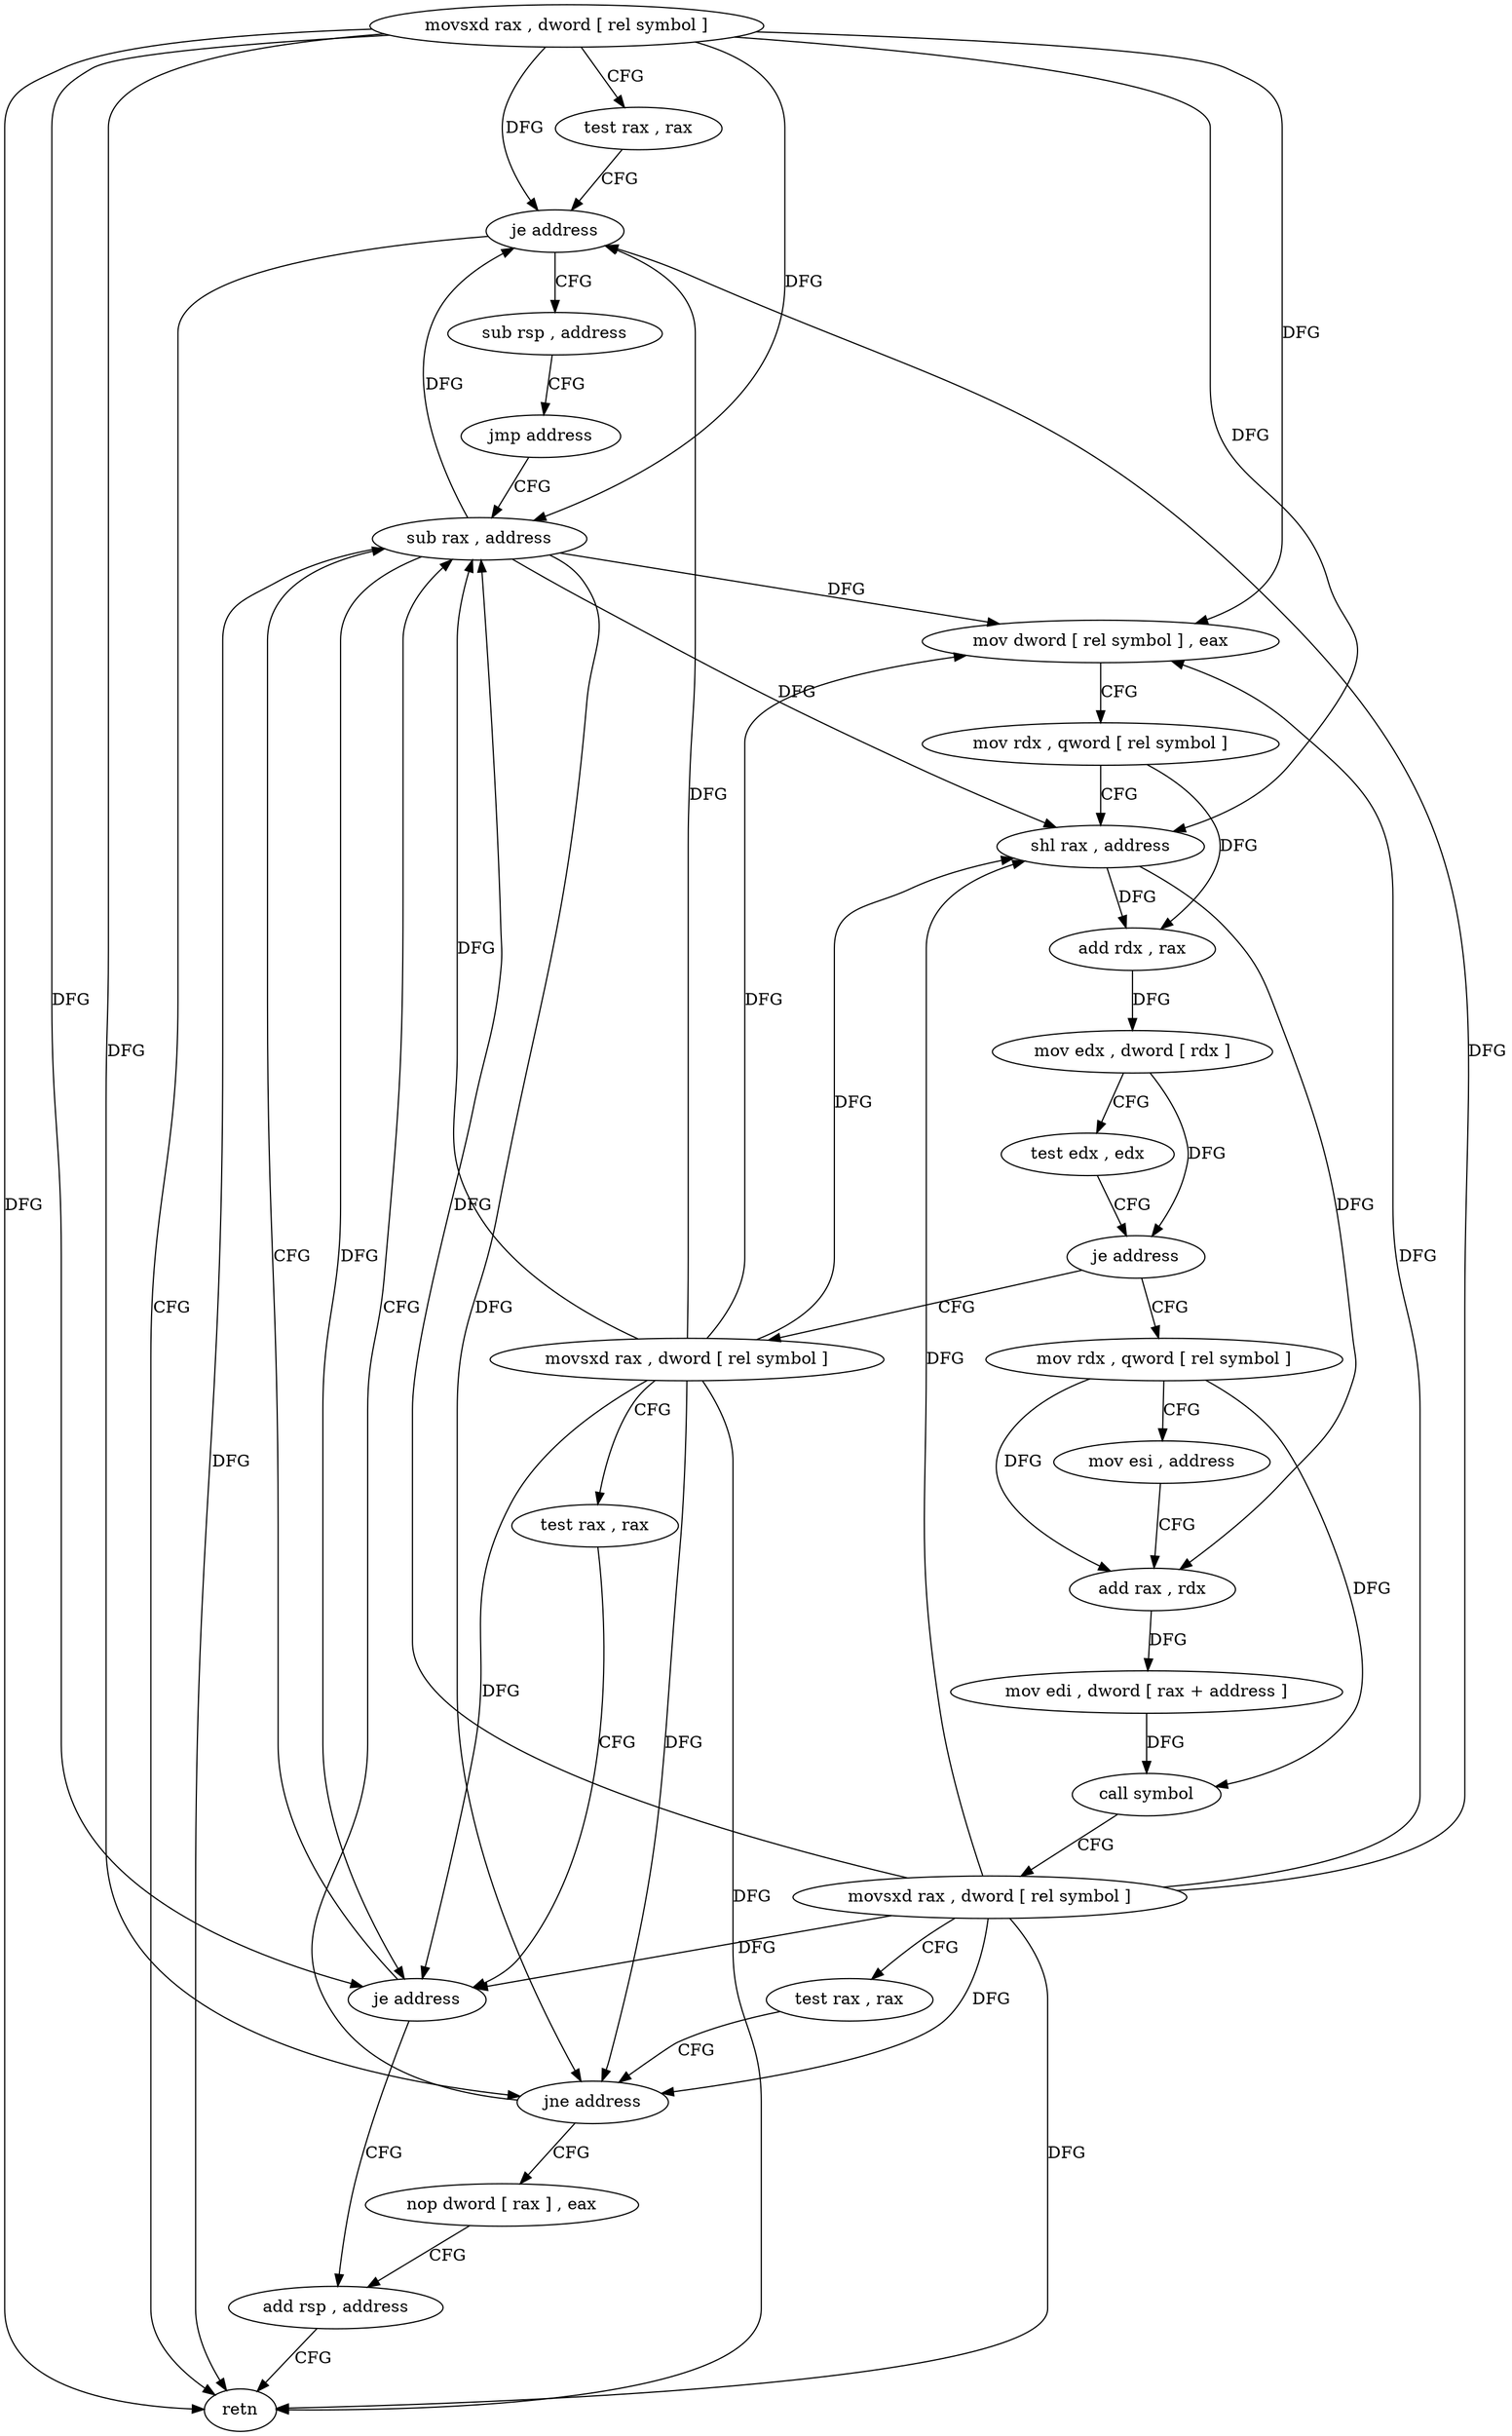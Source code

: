 digraph "func" {
"321712" [label = "movsxd rax , dword [ rel symbol ]" ]
"321719" [label = "test rax , rax" ]
"321722" [label = "je address" ]
"321820" [label = "retn" ]
"321724" [label = "sub rsp , address" ]
"321728" [label = "jmp address" ]
"321748" [label = "sub rax , address" ]
"321752" [label = "mov dword [ rel symbol ] , eax" ]
"321758" [label = "mov rdx , qword [ rel symbol ]" ]
"321765" [label = "shl rax , address" ]
"321769" [label = "add rdx , rax" ]
"321772" [label = "mov edx , dword [ rdx ]" ]
"321774" [label = "test edx , edx" ]
"321776" [label = "je address" ]
"321736" [label = "movsxd rax , dword [ rel symbol ]" ]
"321778" [label = "mov rdx , qword [ rel symbol ]" ]
"321743" [label = "test rax , rax" ]
"321746" [label = "je address" ]
"321816" [label = "add rsp , address" ]
"321785" [label = "mov esi , address" ]
"321790" [label = "add rax , rdx" ]
"321793" [label = "mov edi , dword [ rax + address ]" ]
"321796" [label = "call symbol" ]
"321801" [label = "movsxd rax , dword [ rel symbol ]" ]
"321808" [label = "test rax , rax" ]
"321811" [label = "jne address" ]
"321813" [label = "nop dword [ rax ] , eax" ]
"321712" -> "321719" [ label = "CFG" ]
"321712" -> "321722" [ label = "DFG" ]
"321712" -> "321820" [ label = "DFG" ]
"321712" -> "321748" [ label = "DFG" ]
"321712" -> "321752" [ label = "DFG" ]
"321712" -> "321765" [ label = "DFG" ]
"321712" -> "321746" [ label = "DFG" ]
"321712" -> "321811" [ label = "DFG" ]
"321719" -> "321722" [ label = "CFG" ]
"321722" -> "321820" [ label = "CFG" ]
"321722" -> "321724" [ label = "CFG" ]
"321724" -> "321728" [ label = "CFG" ]
"321728" -> "321748" [ label = "CFG" ]
"321748" -> "321752" [ label = "DFG" ]
"321748" -> "321722" [ label = "DFG" ]
"321748" -> "321820" [ label = "DFG" ]
"321748" -> "321765" [ label = "DFG" ]
"321748" -> "321746" [ label = "DFG" ]
"321748" -> "321811" [ label = "DFG" ]
"321752" -> "321758" [ label = "CFG" ]
"321758" -> "321765" [ label = "CFG" ]
"321758" -> "321769" [ label = "DFG" ]
"321765" -> "321769" [ label = "DFG" ]
"321765" -> "321790" [ label = "DFG" ]
"321769" -> "321772" [ label = "DFG" ]
"321772" -> "321774" [ label = "CFG" ]
"321772" -> "321776" [ label = "DFG" ]
"321774" -> "321776" [ label = "CFG" ]
"321776" -> "321736" [ label = "CFG" ]
"321776" -> "321778" [ label = "CFG" ]
"321736" -> "321743" [ label = "CFG" ]
"321736" -> "321722" [ label = "DFG" ]
"321736" -> "321748" [ label = "DFG" ]
"321736" -> "321752" [ label = "DFG" ]
"321736" -> "321765" [ label = "DFG" ]
"321736" -> "321820" [ label = "DFG" ]
"321736" -> "321746" [ label = "DFG" ]
"321736" -> "321811" [ label = "DFG" ]
"321778" -> "321785" [ label = "CFG" ]
"321778" -> "321790" [ label = "DFG" ]
"321778" -> "321796" [ label = "DFG" ]
"321743" -> "321746" [ label = "CFG" ]
"321746" -> "321816" [ label = "CFG" ]
"321746" -> "321748" [ label = "CFG" ]
"321816" -> "321820" [ label = "CFG" ]
"321785" -> "321790" [ label = "CFG" ]
"321790" -> "321793" [ label = "DFG" ]
"321793" -> "321796" [ label = "DFG" ]
"321796" -> "321801" [ label = "CFG" ]
"321801" -> "321808" [ label = "CFG" ]
"321801" -> "321722" [ label = "DFG" ]
"321801" -> "321748" [ label = "DFG" ]
"321801" -> "321752" [ label = "DFG" ]
"321801" -> "321765" [ label = "DFG" ]
"321801" -> "321746" [ label = "DFG" ]
"321801" -> "321820" [ label = "DFG" ]
"321801" -> "321811" [ label = "DFG" ]
"321808" -> "321811" [ label = "CFG" ]
"321811" -> "321748" [ label = "CFG" ]
"321811" -> "321813" [ label = "CFG" ]
"321813" -> "321816" [ label = "CFG" ]
}
